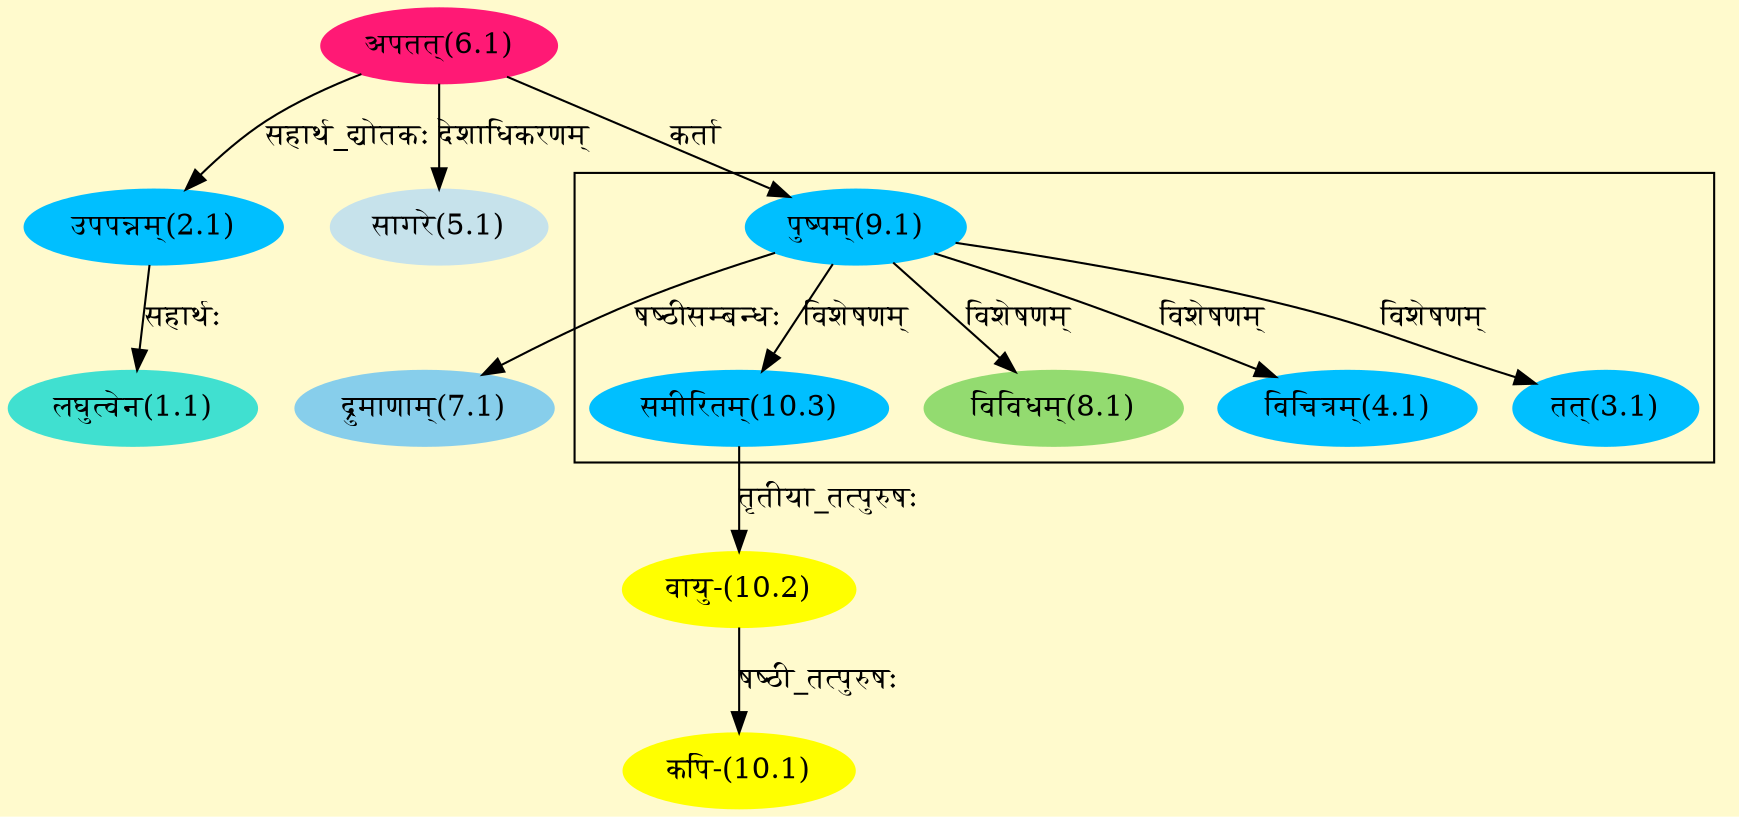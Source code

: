 digraph G{
rankdir=BT;
 compound=true;
 bgcolor="lemonchiffon1";

subgraph cluster_1{
Node3_1 [style=filled, color="#00BFFF" label = "तत्(3.1)"]
Node9_1 [style=filled, color="#00BFFF" label = "पुष्पम्(9.1)"]
Node4_1 [style=filled, color="#00BFFF" label = "विचित्रम्(4.1)"]
Node8_1 [style=filled, color="#93DB70" label = "विविधम्(8.1)"]
Node10_3 [style=filled, color="#00BFFF" label = "समीरितम्(10.3)"]

}
Node1_1 [style=filled, color="#40E0D0" label = "लघुत्वेन(1.1)"]
Node2_1 [style=filled, color="#00BFFF" label = "उपपन्नम्(2.1)"]
Node6_1 [style=filled, color="#FF1975" label = "अपतत्(6.1)"]
Node5_1 [style=filled, color="#C6E2EB" label = "सागरे(5.1)"]
Node [style=filled, color="" label = "()"]
Node7_1 [style=filled, color="#87CEEB" label = "द्रुमाणाम्(7.1)"]
Node9_1 [style=filled, color="#00BFFF" label = "पुष्पम्(9.1)"]
Node10_1 [style=filled, color="#FFFF00" label = "कपि-(10.1)"]
Node10_2 [style=filled, color="#FFFF00" label = "वायु-(10.2)"]
Node10_3 [style=filled, color="#00BFFF" label = "समीरितम्(10.3)"]
/* Start of Relations section */

Node1_1 -> Node2_1 [  label="सहार्थः"  dir="back" ]
Node2_1 -> Node6_1 [  label="सहार्थ_द्योतकः"  dir="back" ]
Node3_1 -> Node9_1 [  label="विशेषणम्"  dir="back" ]
Node4_1 -> Node9_1 [  label="विशेषणम्"  dir="back" ]
Node5_1 -> Node6_1 [  label="देशाधिकरणम्"  dir="back" ]
Node7_1 -> Node9_1 [  label="षष्ठीसम्बन्धः"  dir="back" ]
Node8_1 -> Node9_1 [  label="विशेषणम्"  dir="back" ]
Node9_1 -> Node6_1 [  label="कर्ता"  dir="back" ]
Node10_1 -> Node10_2 [  label="षष्ठी_तत्पुरुषः"  dir="back" ]
Node10_2 -> Node10_3 [  label="तृतीया_तत्पुरुषः"  dir="back" ]
Node10_3 -> Node9_1 [  label="विशेषणम्"  dir="back" ]
}
